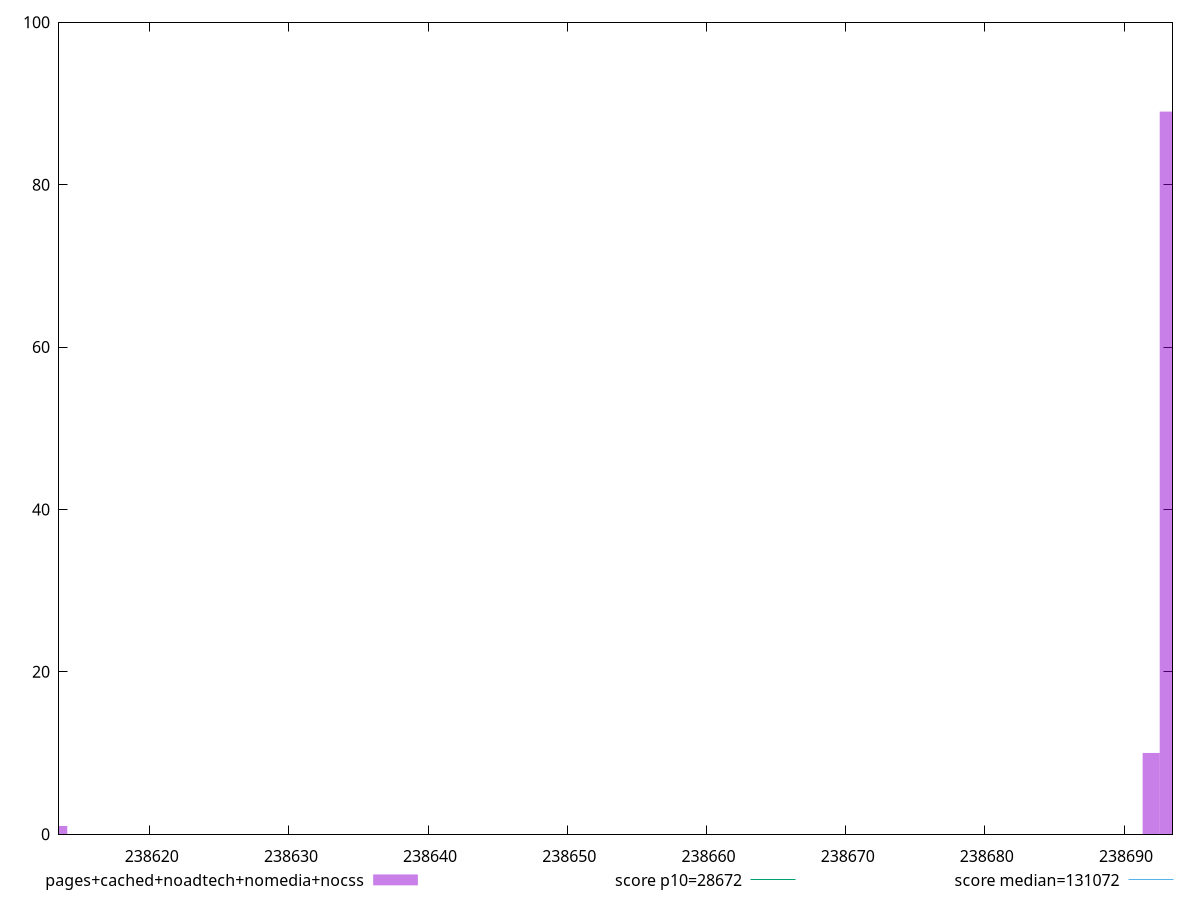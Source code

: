 reset

$pagesCachedNoadtechNomediaNocss <<EOF
238613.46289829575 1
238693.17813676695 89
238691.9517484828 10
EOF

set key outside below
set boxwidth 1.226388284172444
set xrange [238613.48333333334:238693.48333333334]
set yrange [0:100]
set trange [0:100]
set style fill transparent solid 0.5 noborder

set parametric
set terminal svg size 640, 490 enhanced background rgb 'white'
set output "report_00017_2021-02-10T15-08-03.406Z/uses-long-cache-ttl/comparison/histogram/4_vs_5.svg"

plot $pagesCachedNoadtechNomediaNocss title "pages+cached+noadtech+nomedia+nocss" with boxes, \
     28672,t title "score p10=28672", \
     131072,t title "score median=131072"

reset
